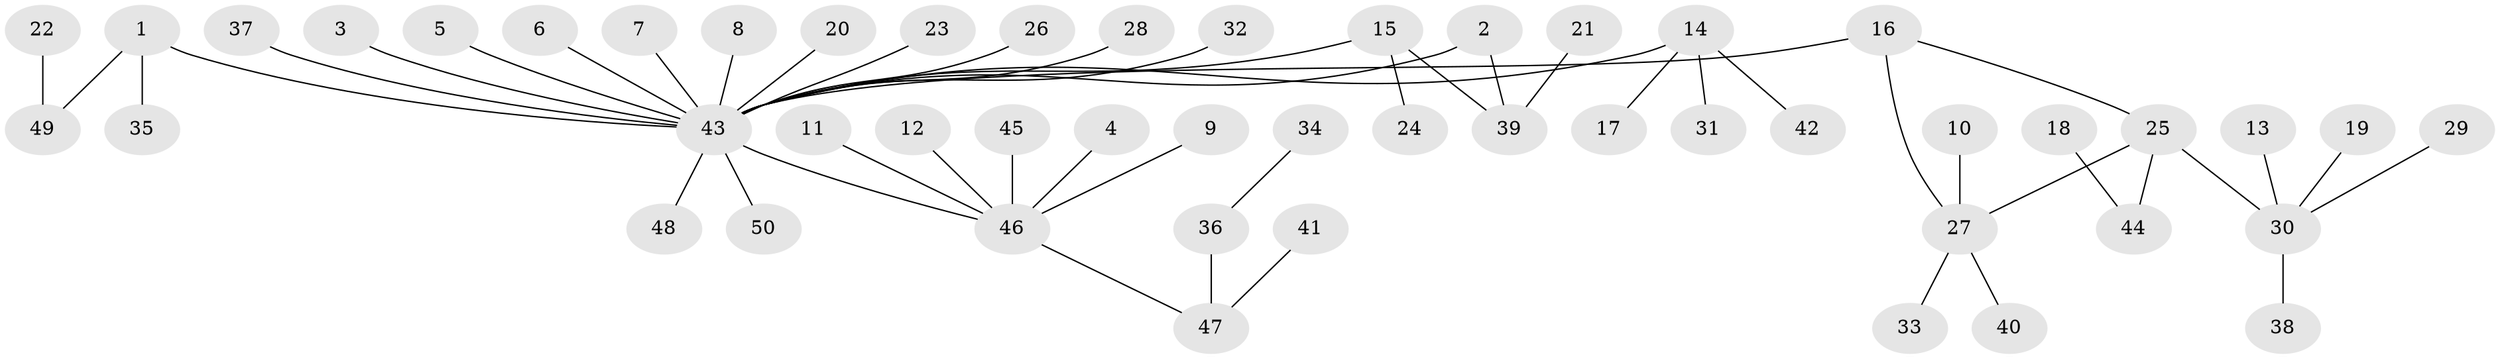 // original degree distribution, {9: 0.010526315789473684, 22: 0.010526315789473684, 3: 0.07368421052631578, 5: 0.031578947368421054, 2: 0.18947368421052632, 7: 0.021052631578947368, 1: 0.6210526315789474, 4: 0.031578947368421054, 6: 0.010526315789473684}
// Generated by graph-tools (version 1.1) at 2025/01/03/09/25 03:01:47]
// undirected, 50 vertices, 51 edges
graph export_dot {
graph [start="1"]
  node [color=gray90,style=filled];
  1;
  2;
  3;
  4;
  5;
  6;
  7;
  8;
  9;
  10;
  11;
  12;
  13;
  14;
  15;
  16;
  17;
  18;
  19;
  20;
  21;
  22;
  23;
  24;
  25;
  26;
  27;
  28;
  29;
  30;
  31;
  32;
  33;
  34;
  35;
  36;
  37;
  38;
  39;
  40;
  41;
  42;
  43;
  44;
  45;
  46;
  47;
  48;
  49;
  50;
  1 -- 35 [weight=1.0];
  1 -- 43 [weight=1.0];
  1 -- 49 [weight=1.0];
  2 -- 39 [weight=1.0];
  2 -- 43 [weight=1.0];
  3 -- 43 [weight=1.0];
  4 -- 46 [weight=1.0];
  5 -- 43 [weight=1.0];
  6 -- 43 [weight=1.0];
  7 -- 43 [weight=1.0];
  8 -- 43 [weight=1.0];
  9 -- 46 [weight=1.0];
  10 -- 27 [weight=1.0];
  11 -- 46 [weight=1.0];
  12 -- 46 [weight=1.0];
  13 -- 30 [weight=1.0];
  14 -- 17 [weight=1.0];
  14 -- 31 [weight=1.0];
  14 -- 42 [weight=1.0];
  14 -- 43 [weight=1.0];
  15 -- 24 [weight=1.0];
  15 -- 39 [weight=1.0];
  15 -- 43 [weight=1.0];
  16 -- 25 [weight=1.0];
  16 -- 27 [weight=1.0];
  16 -- 43 [weight=1.0];
  18 -- 44 [weight=1.0];
  19 -- 30 [weight=1.0];
  20 -- 43 [weight=1.0];
  21 -- 39 [weight=1.0];
  22 -- 49 [weight=1.0];
  23 -- 43 [weight=1.0];
  25 -- 27 [weight=1.0];
  25 -- 30 [weight=1.0];
  25 -- 44 [weight=1.0];
  26 -- 43 [weight=1.0];
  27 -- 33 [weight=1.0];
  27 -- 40 [weight=1.0];
  28 -- 43 [weight=1.0];
  29 -- 30 [weight=1.0];
  30 -- 38 [weight=1.0];
  32 -- 43 [weight=1.0];
  34 -- 36 [weight=1.0];
  36 -- 47 [weight=1.0];
  37 -- 43 [weight=1.0];
  41 -- 47 [weight=1.0];
  43 -- 46 [weight=1.0];
  43 -- 48 [weight=1.0];
  43 -- 50 [weight=1.0];
  45 -- 46 [weight=1.0];
  46 -- 47 [weight=1.0];
}
